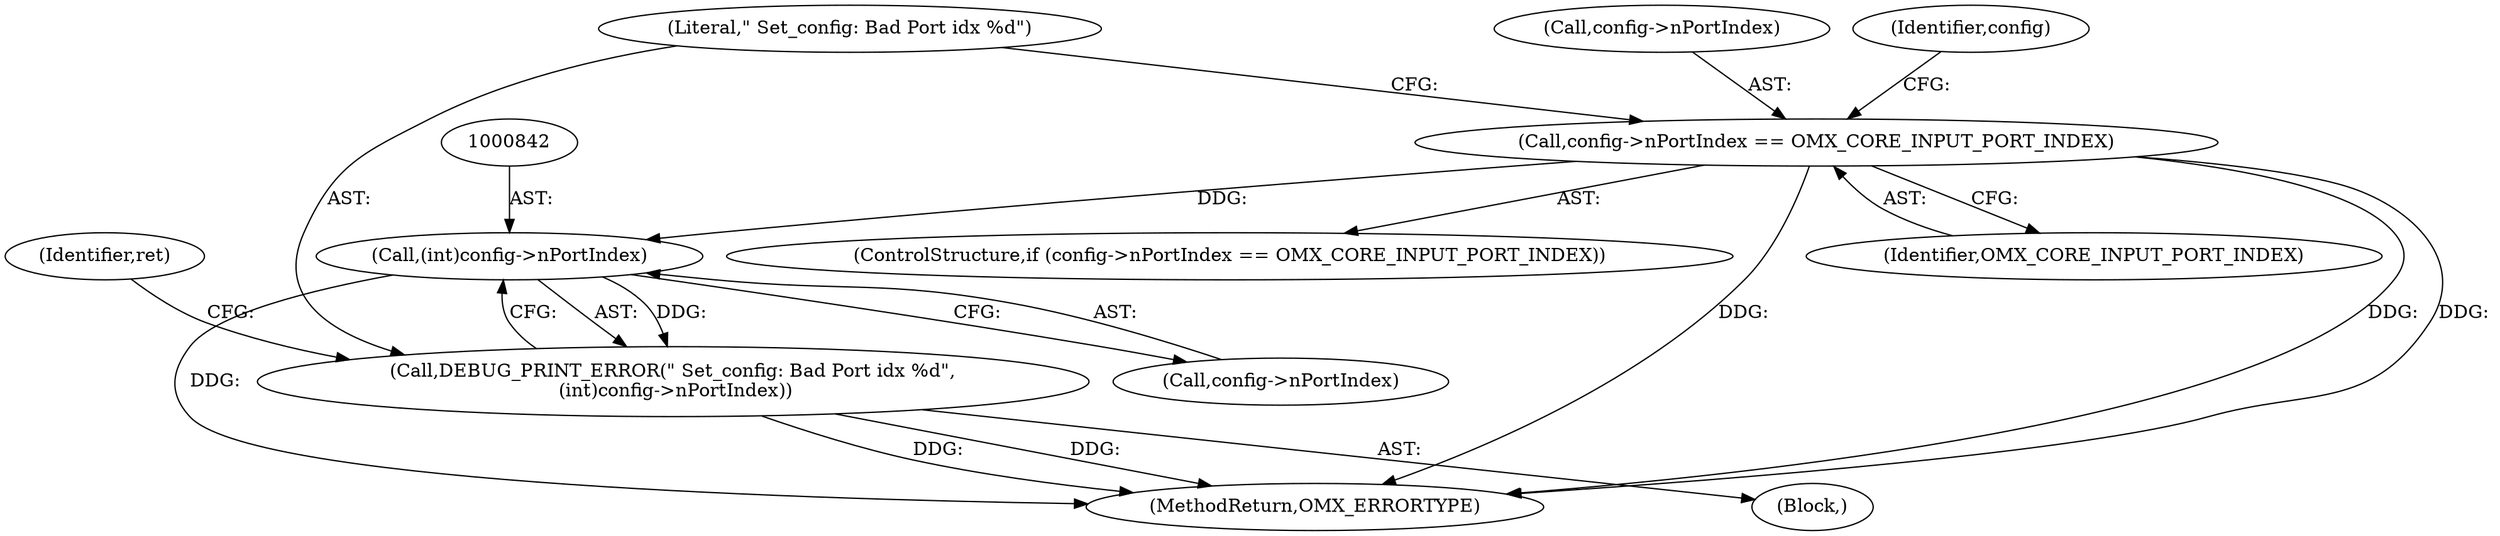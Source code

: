 digraph "0_Android_560ccdb509a7b86186fac0fce1b25bd9a3e6a6e8_1@pointer" {
"1000841" [label="(Call,(int)config->nPortIndex)"];
"1000662" [label="(Call,config->nPortIndex == OMX_CORE_INPUT_PORT_INDEX)"];
"1000839" [label="(Call,DEBUG_PRINT_ERROR(\" Set_config: Bad Port idx %d\",\n (int)config->nPortIndex))"];
"1000666" [label="(Identifier,OMX_CORE_INPUT_PORT_INDEX)"];
"1000840" [label="(Literal,\" Set_config: Bad Port idx %d\")"];
"1000661" [label="(ControlStructure,if (config->nPortIndex == OMX_CORE_INPUT_PORT_INDEX))"];
"1000841" [label="(Call,(int)config->nPortIndex)"];
"1000843" [label="(Call,config->nPortIndex)"];
"1000838" [label="(Block,)"];
"1000663" [label="(Call,config->nPortIndex)"];
"1000847" [label="(Identifier,ret)"];
"1000662" [label="(Call,config->nPortIndex == OMX_CORE_INPUT_PORT_INDEX)"];
"1000670" [label="(Identifier,config)"];
"1000839" [label="(Call,DEBUG_PRINT_ERROR(\" Set_config: Bad Port idx %d\",\n (int)config->nPortIndex))"];
"1001056" [label="(MethodReturn,OMX_ERRORTYPE)"];
"1000841" -> "1000839"  [label="AST: "];
"1000841" -> "1000843"  [label="CFG: "];
"1000842" -> "1000841"  [label="AST: "];
"1000843" -> "1000841"  [label="AST: "];
"1000839" -> "1000841"  [label="CFG: "];
"1000841" -> "1001056"  [label="DDG: "];
"1000841" -> "1000839"  [label="DDG: "];
"1000662" -> "1000841"  [label="DDG: "];
"1000662" -> "1000661"  [label="AST: "];
"1000662" -> "1000666"  [label="CFG: "];
"1000663" -> "1000662"  [label="AST: "];
"1000666" -> "1000662"  [label="AST: "];
"1000670" -> "1000662"  [label="CFG: "];
"1000840" -> "1000662"  [label="CFG: "];
"1000662" -> "1001056"  [label="DDG: "];
"1000662" -> "1001056"  [label="DDG: "];
"1000662" -> "1001056"  [label="DDG: "];
"1000839" -> "1000838"  [label="AST: "];
"1000840" -> "1000839"  [label="AST: "];
"1000847" -> "1000839"  [label="CFG: "];
"1000839" -> "1001056"  [label="DDG: "];
"1000839" -> "1001056"  [label="DDG: "];
}

